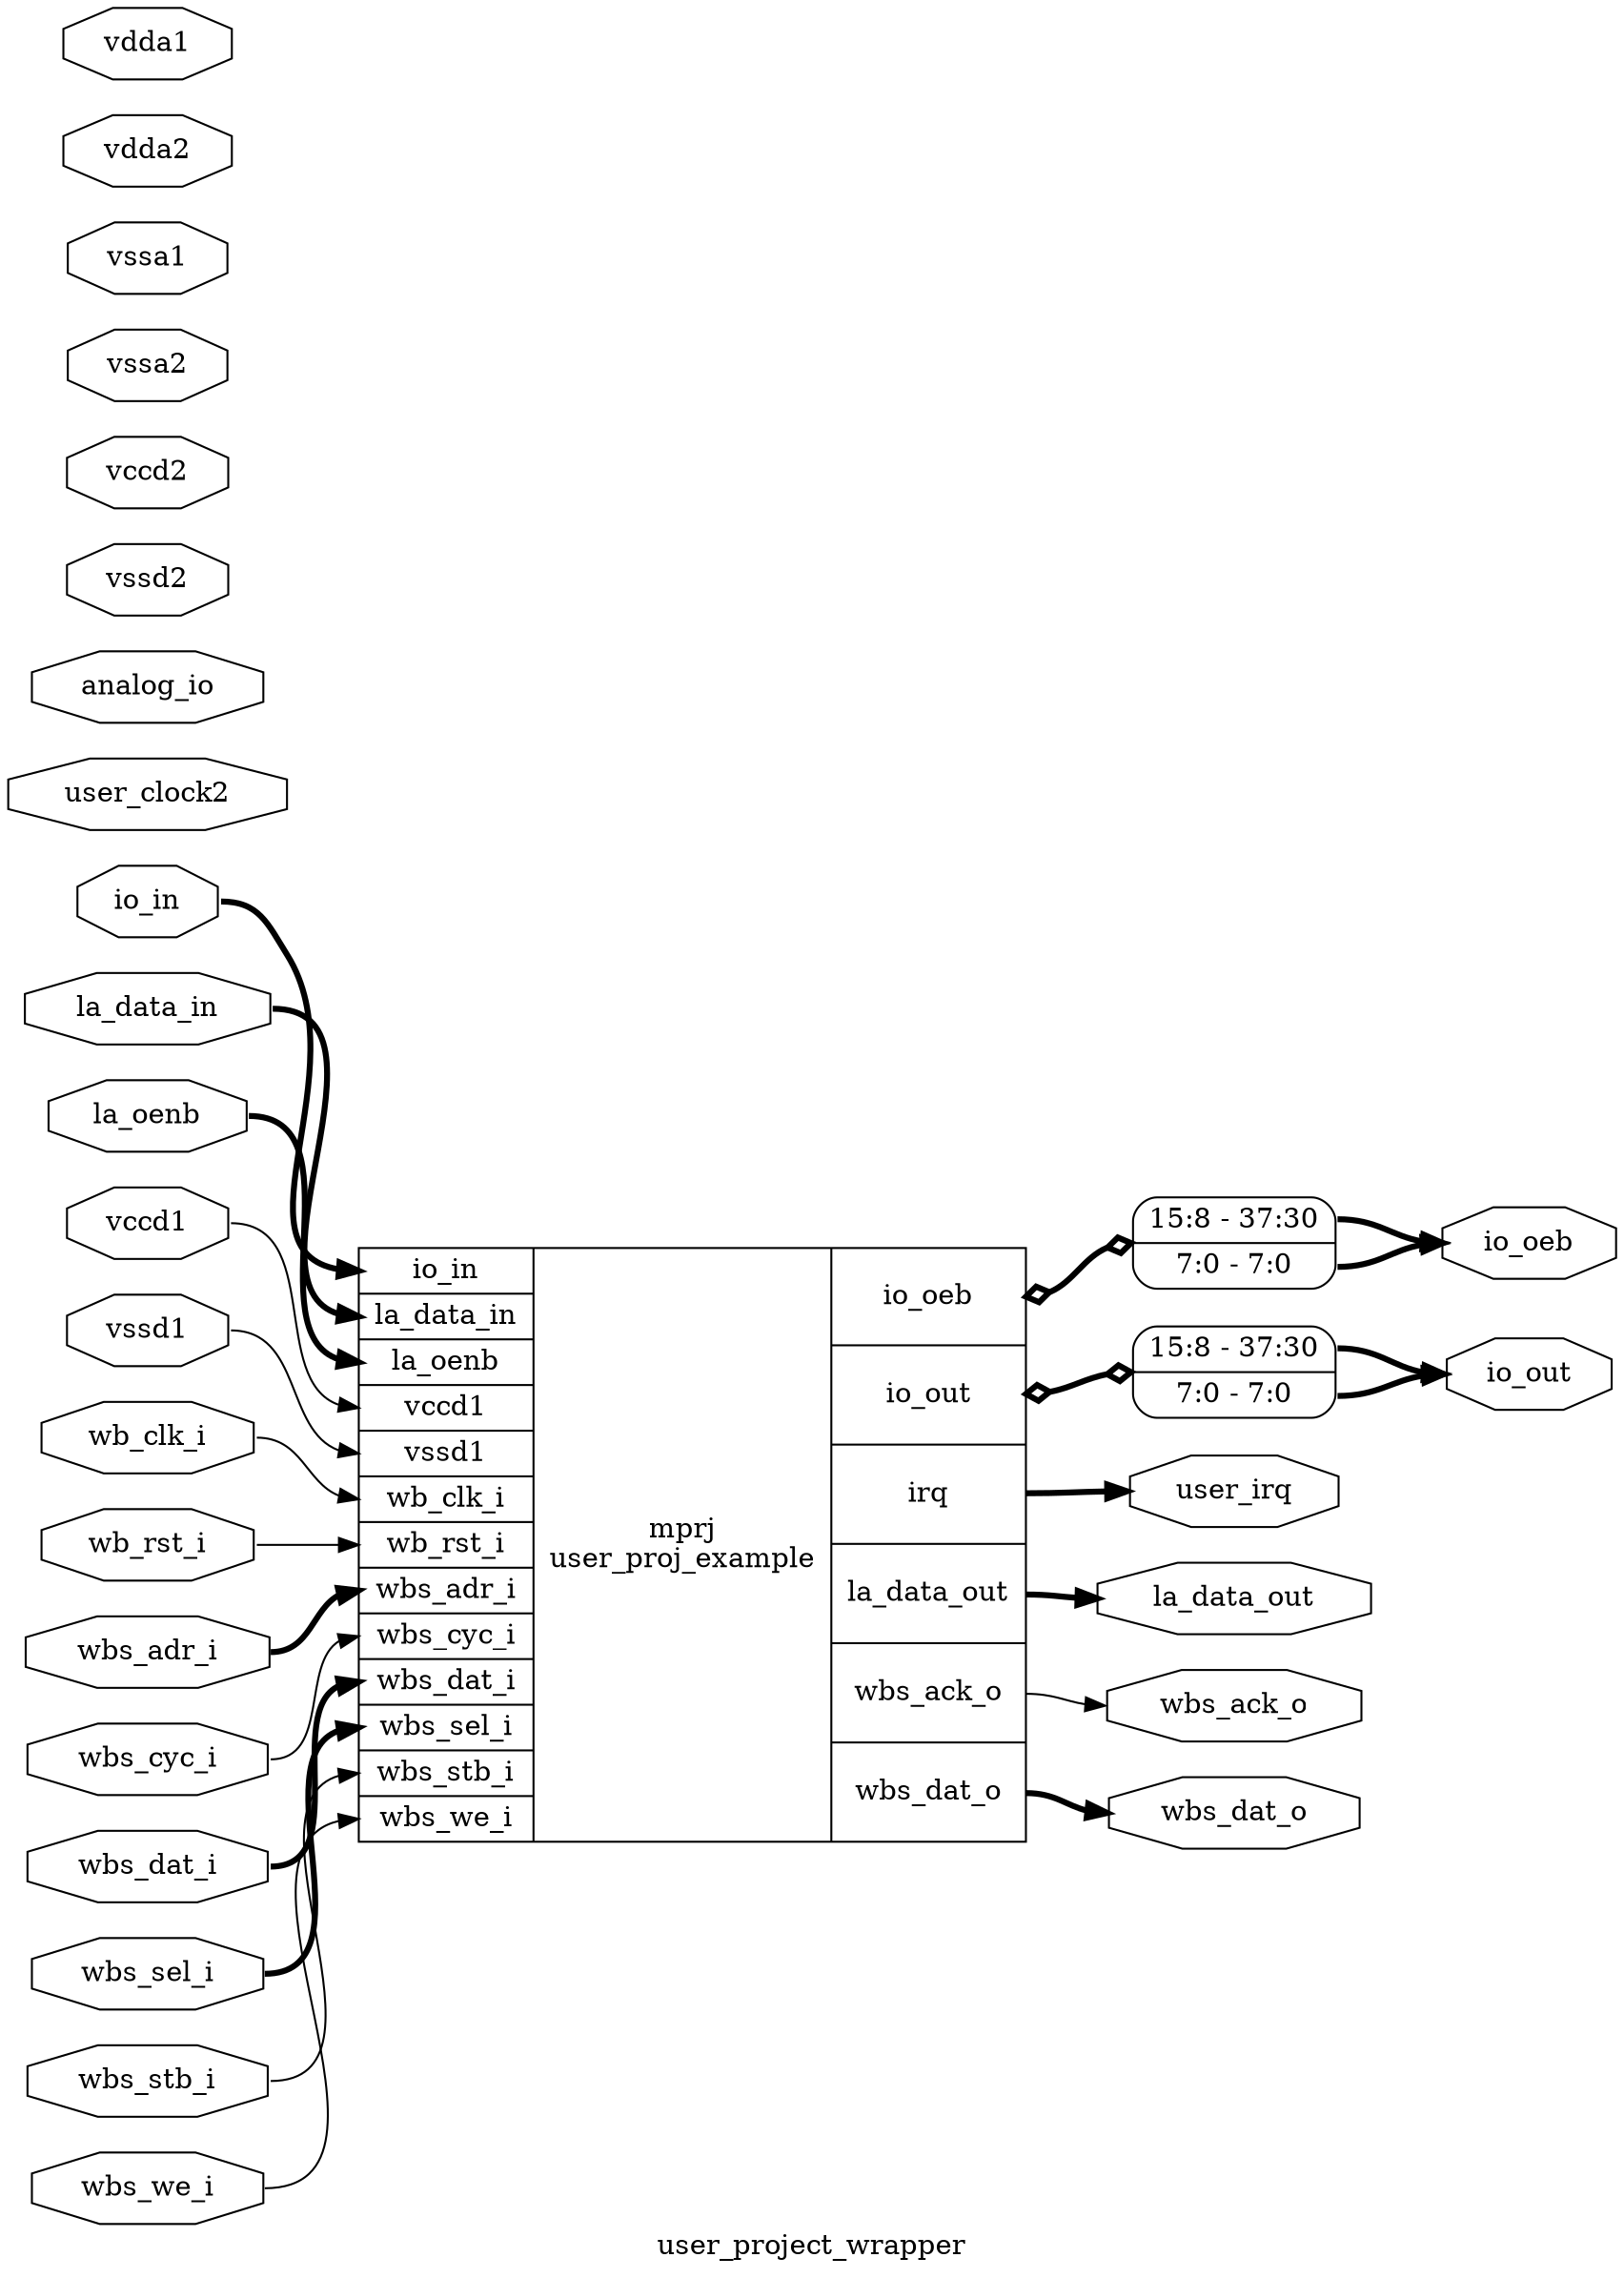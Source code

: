 digraph "user_project_wrapper" {
label="user_project_wrapper";
rankdir="LR";
remincross=true;
n1 [ shape=octagon, label="user_irq", color="black", fontcolor="black" ];
n2 [ shape=octagon, label="user_clock2", color="black", fontcolor="black" ];
n3 [ shape=octagon, label="analog_io", color="black", fontcolor="black" ];
n4 [ shape=octagon, label="io_oeb", color="black", fontcolor="black" ];
n5 [ shape=octagon, label="io_out", color="black", fontcolor="black" ];
n6 [ shape=octagon, label="io_in", color="black", fontcolor="black" ];
n7 [ shape=octagon, label="la_oenb", color="black", fontcolor="black" ];
n8 [ shape=octagon, label="la_data_out", color="black", fontcolor="black" ];
n9 [ shape=octagon, label="la_data_in", color="black", fontcolor="black" ];
n10 [ shape=octagon, label="wbs_dat_o", color="black", fontcolor="black" ];
n11 [ shape=octagon, label="wbs_ack_o", color="black", fontcolor="black" ];
n12 [ shape=octagon, label="wbs_adr_i", color="black", fontcolor="black" ];
n13 [ shape=octagon, label="wbs_dat_i", color="black", fontcolor="black" ];
n14 [ shape=octagon, label="wbs_sel_i", color="black", fontcolor="black" ];
n15 [ shape=octagon, label="wbs_we_i", color="black", fontcolor="black" ];
n16 [ shape=octagon, label="wbs_cyc_i", color="black", fontcolor="black" ];
n17 [ shape=octagon, label="wbs_stb_i", color="black", fontcolor="black" ];
n18 [ shape=octagon, label="wb_rst_i", color="black", fontcolor="black" ];
n19 [ shape=octagon, label="wb_clk_i", color="black", fontcolor="black" ];
n20 [ shape=octagon, label="vssd2", color="black", fontcolor="black" ];
n21 [ shape=octagon, label="vssd1", color="black", fontcolor="black" ];
n22 [ shape=octagon, label="vccd2", color="black", fontcolor="black" ];
n23 [ shape=octagon, label="vccd1", color="black", fontcolor="black" ];
n24 [ shape=octagon, label="vssa2", color="black", fontcolor="black" ];
n25 [ shape=octagon, label="vssa1", color="black", fontcolor="black" ];
n26 [ shape=octagon, label="vdda2", color="black", fontcolor="black" ];
n27 [ shape=octagon, label="vdda1", color="black", fontcolor="black" ];
c29 [ shape=record, label="{{<p6> io_in|<p9> la_data_in|<p7> la_oenb|<p23> vccd1|<p21> vssd1|<p19> wb_clk_i|<p18> wb_rst_i|<p12> wbs_adr_i|<p16> wbs_cyc_i|<p13> wbs_dat_i|<p14> wbs_sel_i|<p17> wbs_stb_i|<p15> wbs_we_i}|mprj\nuser_proj_example|{<p4> io_oeb|<p5> io_out|<p28> irq|<p8> la_data_out|<p11> wbs_ack_o|<p10> wbs_dat_o}}",  ];
x0 [ shape=record, style=rounded, label="<s1> 15:8 - 37:30 |<s0> 7:0 - 7:0 ", color="black", fontcolor="black" ];
c29:p4:e -> x0:w [arrowhead=odiamond, arrowtail=odiamond, dir=both, color="black", fontcolor="black", style="setlinewidth(3)", label=""];
x1 [ shape=record, style=rounded, label="<s1> 15:8 - 37:30 |<s0> 7:0 - 7:0 ", color="black", fontcolor="black" ];
c29:p5:e -> x1:w [arrowhead=odiamond, arrowtail=odiamond, dir=both, color="black", fontcolor="black", style="setlinewidth(3)", label=""];
c29:p28:e -> n1:w [color="black", fontcolor="black", style="setlinewidth(3)", label=""];
c29:p10:e -> n10:w [color="black", fontcolor="black", style="setlinewidth(3)", label=""];
c29:p11:e -> n11:w [color="black", fontcolor="black", label=""];
n12:e -> c29:p12:w [color="black", fontcolor="black", style="setlinewidth(3)", label=""];
n13:e -> c29:p13:w [color="black", fontcolor="black", style="setlinewidth(3)", label=""];
n14:e -> c29:p14:w [color="black", fontcolor="black", style="setlinewidth(3)", label=""];
n15:e -> c29:p15:w [color="black", fontcolor="black", label=""];
n16:e -> c29:p16:w [color="black", fontcolor="black", label=""];
n17:e -> c29:p17:w [color="black", fontcolor="black", label=""];
n18:e -> c29:p18:w [color="black", fontcolor="black", label=""];
n19:e -> c29:p19:w [color="black", fontcolor="black", label=""];
n21:e -> c29:p21:w [color="black", fontcolor="black", label=""];
n23:e -> c29:p23:w [color="black", fontcolor="black", label=""];
x0:s0:e -> n4:w [color="black", fontcolor="black", style="setlinewidth(3)", label=""];
x0:s1:e -> n4:w [color="black", fontcolor="black", style="setlinewidth(3)", label=""];
x1:s0:e -> n5:w [color="black", fontcolor="black", style="setlinewidth(3)", label=""];
x1:s1:e -> n5:w [color="black", fontcolor="black", style="setlinewidth(3)", label=""];
n6:e -> c29:p6:w [color="black", fontcolor="black", style="setlinewidth(3)", label=""];
n7:e -> c29:p7:w [color="black", fontcolor="black", style="setlinewidth(3)", label=""];
c29:p8:e -> n8:w [color="black", fontcolor="black", style="setlinewidth(3)", label=""];
n9:e -> c29:p9:w [color="black", fontcolor="black", style="setlinewidth(3)", label=""];
}

